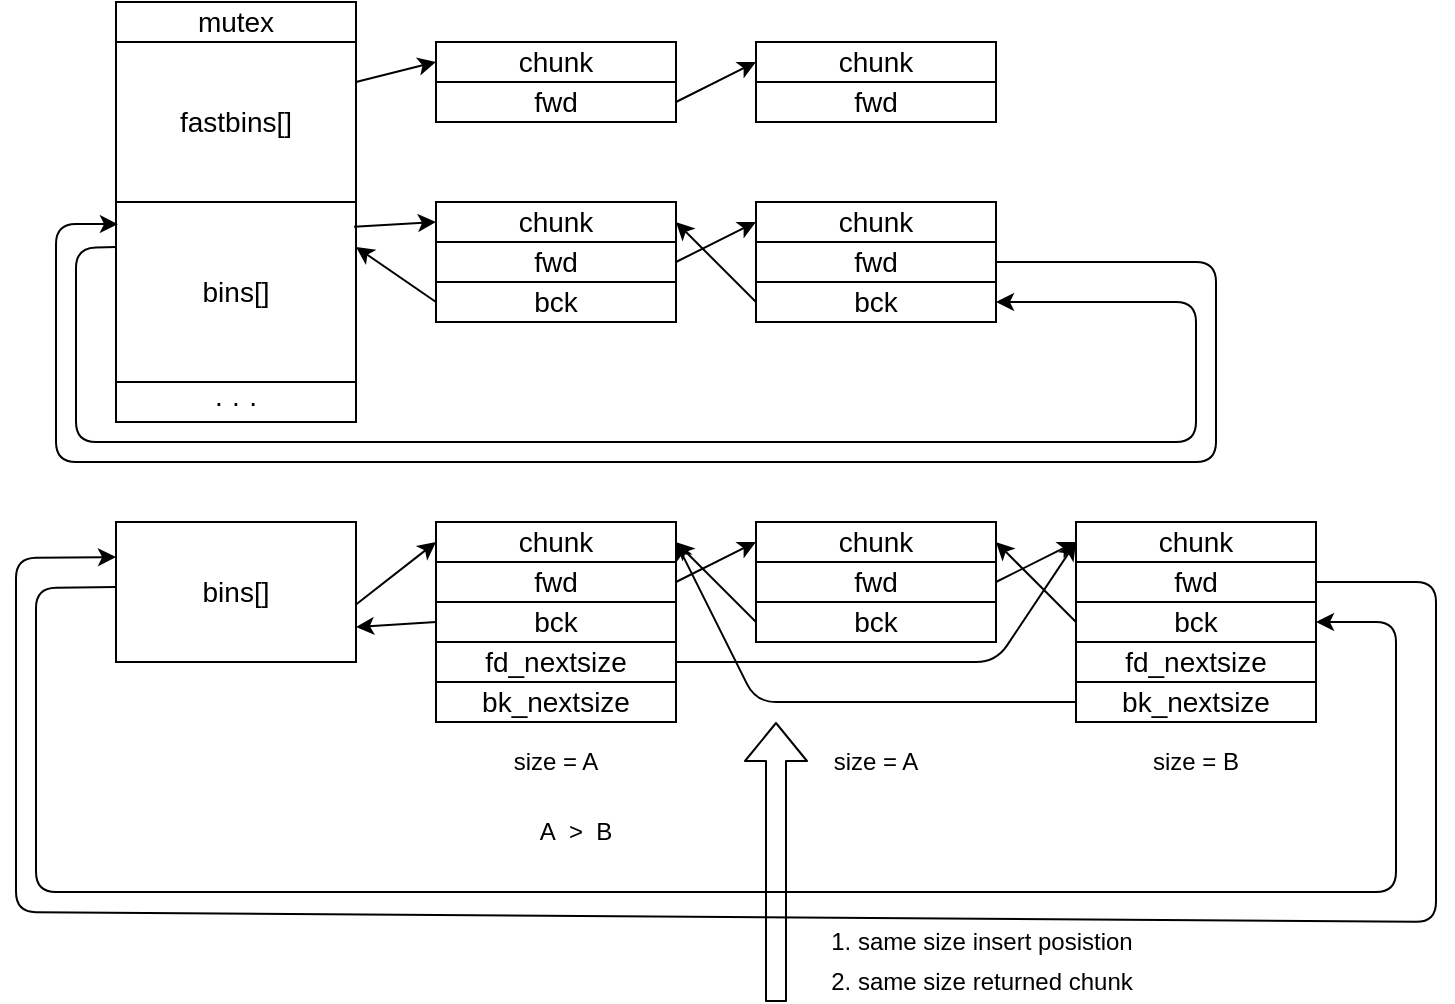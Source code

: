 <mxfile version="13.2.4" type="device"><diagram id="prtHgNgQTEPvFCAcTncT" name="Page-1"><mxGraphModel dx="1086" dy="785" grid="1" gridSize="10" guides="1" tooltips="1" connect="1" arrows="1" fold="1" page="1" pageScale="1" pageWidth="827" pageHeight="1169" math="0" shadow="0"><root><mxCell id="0"/><mxCell id="1" parent="0"/><mxCell id="kK6imS1S-Prrcd_jphet-1" value="mutex" style="rounded=0;whiteSpace=wrap;html=1;fontSize=14;" parent="1" vertex="1"><mxGeometry x="70" y="20" width="120" height="20" as="geometry"/></mxCell><mxCell id="kK6imS1S-Prrcd_jphet-2" value="fastbins[]" style="rounded=0;whiteSpace=wrap;html=1;fontSize=14;" parent="1" vertex="1"><mxGeometry x="70" y="40" width="120" height="80" as="geometry"/></mxCell><mxCell id="kK6imS1S-Prrcd_jphet-3" value="bins[]" style="rounded=0;whiteSpace=wrap;html=1;fontSize=14;" parent="1" vertex="1"><mxGeometry x="70" y="120" width="120" height="90" as="geometry"/></mxCell><mxCell id="kK6imS1S-Prrcd_jphet-4" value="· · ·" style="rounded=0;whiteSpace=wrap;html=1;fontSize=14;" parent="1" vertex="1"><mxGeometry x="70" y="210" width="120" height="20" as="geometry"/></mxCell><mxCell id="kK6imS1S-Prrcd_jphet-5" value="chunk" style="rounded=0;whiteSpace=wrap;html=1;fontSize=14;" parent="1" vertex="1"><mxGeometry x="230" y="40" width="120" height="20" as="geometry"/></mxCell><mxCell id="kK6imS1S-Prrcd_jphet-7" value="chunk" style="rounded=0;whiteSpace=wrap;html=1;fontSize=14;" parent="1" vertex="1"><mxGeometry x="390" y="40" width="120" height="20" as="geometry"/></mxCell><mxCell id="kK6imS1S-Prrcd_jphet-8" value="fwd" style="rounded=0;whiteSpace=wrap;html=1;fontSize=14;" parent="1" vertex="1"><mxGeometry x="230" y="60" width="120" height="20" as="geometry"/></mxCell><mxCell id="kK6imS1S-Prrcd_jphet-9" value="fwd" style="rounded=0;whiteSpace=wrap;html=1;fontSize=14;" parent="1" vertex="1"><mxGeometry x="390" y="60" width="120" height="20" as="geometry"/></mxCell><mxCell id="kK6imS1S-Prrcd_jphet-10" value="" style="endArrow=classic;html=1;fontSize=14;entryX=0;entryY=0.5;entryDx=0;entryDy=0;exitX=1;exitY=0.25;exitDx=0;exitDy=0;" parent="1" source="kK6imS1S-Prrcd_jphet-2" target="kK6imS1S-Prrcd_jphet-5" edge="1"><mxGeometry width="50" height="50" relative="1" as="geometry"><mxPoint x="180" y="60" as="sourcePoint"/><mxPoint x="370" y="130" as="targetPoint"/></mxGeometry></mxCell><mxCell id="kK6imS1S-Prrcd_jphet-11" value="" style="endArrow=classic;html=1;fontSize=14;exitX=1;exitY=0.5;exitDx=0;exitDy=0;entryX=0;entryY=0.5;entryDx=0;entryDy=0;" parent="1" source="kK6imS1S-Prrcd_jphet-8" target="kK6imS1S-Prrcd_jphet-7" edge="1"><mxGeometry width="50" height="50" relative="1" as="geometry"><mxPoint x="390" y="79.5" as="sourcePoint"/><mxPoint x="470" y="79.5" as="targetPoint"/></mxGeometry></mxCell><mxCell id="kK6imS1S-Prrcd_jphet-12" value="chunk" style="rounded=0;whiteSpace=wrap;html=1;fontSize=14;" parent="1" vertex="1"><mxGeometry x="230" y="120" width="120" height="20" as="geometry"/></mxCell><mxCell id="kK6imS1S-Prrcd_jphet-13" value="fwd" style="rounded=0;whiteSpace=wrap;html=1;fontSize=14;" parent="1" vertex="1"><mxGeometry x="230" y="140" width="120" height="20" as="geometry"/></mxCell><mxCell id="kK6imS1S-Prrcd_jphet-15" value="bck" style="rounded=0;whiteSpace=wrap;html=1;fontSize=14;" parent="1" vertex="1"><mxGeometry x="230" y="160" width="120" height="20" as="geometry"/></mxCell><mxCell id="kK6imS1S-Prrcd_jphet-16" value="chunk" style="rounded=0;whiteSpace=wrap;html=1;fontSize=14;" parent="1" vertex="1"><mxGeometry x="390" y="120" width="120" height="20" as="geometry"/></mxCell><mxCell id="kK6imS1S-Prrcd_jphet-17" value="fwd" style="rounded=0;whiteSpace=wrap;html=1;fontSize=14;" parent="1" vertex="1"><mxGeometry x="390" y="140" width="120" height="20" as="geometry"/></mxCell><mxCell id="kK6imS1S-Prrcd_jphet-18" value="bck" style="rounded=0;whiteSpace=wrap;html=1;fontSize=14;" parent="1" vertex="1"><mxGeometry x="390" y="160" width="120" height="20" as="geometry"/></mxCell><mxCell id="kK6imS1S-Prrcd_jphet-19" value="" style="endArrow=classic;html=1;fontSize=14;exitX=0.992;exitY=0.138;exitDx=0;exitDy=0;entryX=0;entryY=0.5;entryDx=0;entryDy=0;exitPerimeter=0;" parent="1" source="kK6imS1S-Prrcd_jphet-3" target="kK6imS1S-Prrcd_jphet-12" edge="1"><mxGeometry width="50" height="50" relative="1" as="geometry"><mxPoint x="380" y="270" as="sourcePoint"/><mxPoint x="430" y="220" as="targetPoint"/></mxGeometry></mxCell><mxCell id="kK6imS1S-Prrcd_jphet-20" value="" style="endArrow=classic;html=1;fontSize=14;exitX=1;exitY=0.5;exitDx=0;exitDy=0;entryX=0;entryY=0.5;entryDx=0;entryDy=0;" parent="1" source="kK6imS1S-Prrcd_jphet-13" target="kK6imS1S-Prrcd_jphet-16" edge="1"><mxGeometry width="50" height="50" relative="1" as="geometry"><mxPoint x="380" y="270" as="sourcePoint"/><mxPoint x="430" y="220" as="targetPoint"/></mxGeometry></mxCell><mxCell id="kK6imS1S-Prrcd_jphet-21" value="" style="endArrow=classic;html=1;fontSize=14;entryX=1;entryY=0.25;entryDx=0;entryDy=0;exitX=0;exitY=0.5;exitDx=0;exitDy=0;" parent="1" source="kK6imS1S-Prrcd_jphet-15" target="kK6imS1S-Prrcd_jphet-3" edge="1"><mxGeometry width="50" height="50" relative="1" as="geometry"><mxPoint x="410" y="340" as="sourcePoint"/><mxPoint x="460" y="290" as="targetPoint"/></mxGeometry></mxCell><mxCell id="kK6imS1S-Prrcd_jphet-22" value="" style="endArrow=classic;html=1;fontSize=14;entryX=1;entryY=0.5;entryDx=0;entryDy=0;exitX=0;exitY=0.5;exitDx=0;exitDy=0;" parent="1" source="kK6imS1S-Prrcd_jphet-18" target="kK6imS1S-Prrcd_jphet-12" edge="1"><mxGeometry width="50" height="50" relative="1" as="geometry"><mxPoint x="280" y="180" as="sourcePoint"/><mxPoint x="200" y="170" as="targetPoint"/></mxGeometry></mxCell><mxCell id="kK6imS1S-Prrcd_jphet-23" value="" style="endArrow=classic;html=1;fontSize=14;exitX=1;exitY=0.5;exitDx=0;exitDy=0;entryX=0.008;entryY=0.123;entryDx=0;entryDy=0;entryPerimeter=0;" parent="1" source="kK6imS1S-Prrcd_jphet-17" target="kK6imS1S-Prrcd_jphet-3" edge="1"><mxGeometry width="50" height="50" relative="1" as="geometry"><mxPoint x="590" y="150" as="sourcePoint"/><mxPoint x="20" y="140" as="targetPoint"/><Array as="points"><mxPoint x="620" y="150"/><mxPoint x="620" y="250"/><mxPoint x="40" y="250"/><mxPoint x="40" y="131"/></Array></mxGeometry></mxCell><mxCell id="kK6imS1S-Prrcd_jphet-24" value="" style="endArrow=classic;html=1;fontSize=14;entryX=1;entryY=0.5;entryDx=0;entryDy=0;exitX=0;exitY=0.25;exitDx=0;exitDy=0;" parent="1" source="kK6imS1S-Prrcd_jphet-3" target="kK6imS1S-Prrcd_jphet-18" edge="1"><mxGeometry width="50" height="50" relative="1" as="geometry"><mxPoint x="380" y="270" as="sourcePoint"/><mxPoint x="430" y="220" as="targetPoint"/><Array as="points"><mxPoint x="50" y="143"/><mxPoint x="50" y="240"/><mxPoint x="610" y="240"/><mxPoint x="610" y="170"/></Array></mxGeometry></mxCell><mxCell id="kK6imS1S-Prrcd_jphet-25" value="chunk" style="rounded=0;whiteSpace=wrap;html=1;fontSize=14;" parent="1" vertex="1"><mxGeometry x="230" y="280" width="120" height="20" as="geometry"/></mxCell><mxCell id="kK6imS1S-Prrcd_jphet-26" value="fwd" style="rounded=0;whiteSpace=wrap;html=1;fontSize=14;" parent="1" vertex="1"><mxGeometry x="230" y="300" width="120" height="20" as="geometry"/></mxCell><mxCell id="kK6imS1S-Prrcd_jphet-27" value="bck" style="rounded=0;whiteSpace=wrap;html=1;fontSize=14;" parent="1" vertex="1"><mxGeometry x="230" y="320" width="120" height="20" as="geometry"/></mxCell><mxCell id="kK6imS1S-Prrcd_jphet-28" value="fd_nextsize" style="rounded=0;whiteSpace=wrap;html=1;fontSize=14;" parent="1" vertex="1"><mxGeometry x="230" y="340" width="120" height="20" as="geometry"/></mxCell><mxCell id="kK6imS1S-Prrcd_jphet-29" value="bk_nextsize" style="rounded=0;whiteSpace=wrap;html=1;fontSize=14;" parent="1" vertex="1"><mxGeometry x="230" y="360" width="120" height="20" as="geometry"/></mxCell><mxCell id="kK6imS1S-Prrcd_jphet-30" value="chunk" style="rounded=0;whiteSpace=wrap;html=1;fontSize=14;" parent="1" vertex="1"><mxGeometry x="390" y="280" width="120" height="20" as="geometry"/></mxCell><mxCell id="kK6imS1S-Prrcd_jphet-31" value="fwd" style="rounded=0;whiteSpace=wrap;html=1;fontSize=14;" parent="1" vertex="1"><mxGeometry x="390" y="300" width="120" height="20" as="geometry"/></mxCell><mxCell id="kK6imS1S-Prrcd_jphet-32" value="bck" style="rounded=0;whiteSpace=wrap;html=1;fontSize=14;" parent="1" vertex="1"><mxGeometry x="390" y="320" width="120" height="20" as="geometry"/></mxCell><mxCell id="kK6imS1S-Prrcd_jphet-35" value="" style="endArrow=classic;html=1;fontSize=14;entryX=0;entryY=0.5;entryDx=0;entryDy=0;exitX=0.992;exitY=0.823;exitDx=0;exitDy=0;exitPerimeter=0;" parent="1" target="kK6imS1S-Prrcd_jphet-25" edge="1"><mxGeometry width="50" height="50" relative="1" as="geometry"><mxPoint x="189.04" y="321.99" as="sourcePoint"/><mxPoint x="430" y="315" as="targetPoint"/></mxGeometry></mxCell><mxCell id="kK6imS1S-Prrcd_jphet-36" value="" style="endArrow=classic;html=1;fontSize=14;entryX=0;entryY=0.5;entryDx=0;entryDy=0;exitX=1;exitY=0.5;exitDx=0;exitDy=0;" parent="1" source="kK6imS1S-Prrcd_jphet-26" target="kK6imS1S-Prrcd_jphet-30" edge="1"><mxGeometry width="50" height="50" relative="1" as="geometry"><mxPoint x="390" y="325" as="sourcePoint"/><mxPoint x="470" y="315" as="targetPoint"/></mxGeometry></mxCell><mxCell id="kK6imS1S-Prrcd_jphet-37" value="" style="endArrow=classic;html=1;fontSize=14;entryX=1;entryY=0.5;entryDx=0;entryDy=0;exitX=0;exitY=0.5;exitDx=0;exitDy=0;" parent="1" source="kK6imS1S-Prrcd_jphet-32" target="kK6imS1S-Prrcd_jphet-25" edge="1"><mxGeometry width="50" height="50" relative="1" as="geometry"><mxPoint x="380" y="365" as="sourcePoint"/><mxPoint x="430" y="315" as="targetPoint"/></mxGeometry></mxCell><mxCell id="kK6imS1S-Prrcd_jphet-38" value="" style="endArrow=classic;html=1;fontSize=14;entryX=1;entryY=0.75;entryDx=0;entryDy=0;exitX=0;exitY=0.5;exitDx=0;exitDy=0;" parent="1" source="kK6imS1S-Prrcd_jphet-27" target="kK6imS1S-Prrcd_jphet-42" edge="1"><mxGeometry width="50" height="50" relative="1" as="geometry"><mxPoint x="270" y="345" as="sourcePoint"/><mxPoint x="192.04" y="332" as="targetPoint"/></mxGeometry></mxCell><mxCell id="kK6imS1S-Prrcd_jphet-39" value="" style="endArrow=classic;html=1;fontSize=14;entryX=1;entryY=0.5;entryDx=0;entryDy=0;exitX=0;exitY=0.75;exitDx=0;exitDy=0;" parent="1" target="kK6imS1S-Prrcd_jphet-45" edge="1"><mxGeometry width="50" height="50" relative="1" as="geometry"><mxPoint x="70" y="312.5" as="sourcePoint"/><mxPoint x="560" y="435" as="targetPoint"/><Array as="points"><mxPoint x="30" y="313"/><mxPoint x="30" y="465"/><mxPoint x="710" y="465"/><mxPoint x="710" y="330"/></Array></mxGeometry></mxCell><mxCell id="kK6imS1S-Prrcd_jphet-41" value="" style="endArrow=classic;html=1;fontSize=14;entryX=0;entryY=0.25;entryDx=0;entryDy=0;exitX=1;exitY=0.5;exitDx=0;exitDy=0;" parent="1" source="kK6imS1S-Prrcd_jphet-44" target="kK6imS1S-Prrcd_jphet-42" edge="1"><mxGeometry width="50" height="50" relative="1" as="geometry"><mxPoint x="380" y="365" as="sourcePoint"/><mxPoint x="67" y="295.99" as="targetPoint"/><Array as="points"><mxPoint x="730" y="310"/><mxPoint x="730" y="480"/><mxPoint x="20" y="475"/><mxPoint x="20" y="298"/></Array></mxGeometry></mxCell><mxCell id="kK6imS1S-Prrcd_jphet-42" value="bins[]" style="rounded=0;whiteSpace=wrap;html=1;fontSize=14;" parent="1" vertex="1"><mxGeometry x="70" y="280" width="120" height="70" as="geometry"/></mxCell><mxCell id="kK6imS1S-Prrcd_jphet-43" value="chunk" style="rounded=0;whiteSpace=wrap;html=1;fontSize=14;" parent="1" vertex="1"><mxGeometry x="550" y="280" width="120" height="20" as="geometry"/></mxCell><mxCell id="kK6imS1S-Prrcd_jphet-44" value="fwd" style="rounded=0;whiteSpace=wrap;html=1;fontSize=14;" parent="1" vertex="1"><mxGeometry x="550" y="300" width="120" height="20" as="geometry"/></mxCell><mxCell id="kK6imS1S-Prrcd_jphet-45" value="bck" style="rounded=0;whiteSpace=wrap;html=1;fontSize=14;" parent="1" vertex="1"><mxGeometry x="550" y="320" width="120" height="20" as="geometry"/></mxCell><mxCell id="kK6imS1S-Prrcd_jphet-46" value="fd_nextsize" style="rounded=0;whiteSpace=wrap;html=1;fontSize=14;" parent="1" vertex="1"><mxGeometry x="550" y="340" width="120" height="20" as="geometry"/></mxCell><mxCell id="kK6imS1S-Prrcd_jphet-47" value="bk_nextsize" style="rounded=0;whiteSpace=wrap;html=1;fontSize=14;" parent="1" vertex="1"><mxGeometry x="550" y="360" width="120" height="20" as="geometry"/></mxCell><mxCell id="kK6imS1S-Prrcd_jphet-48" value="" style="endArrow=classic;html=1;fontSize=14;entryX=1;entryY=0.5;entryDx=0;entryDy=0;exitX=0;exitY=0.5;exitDx=0;exitDy=0;" parent="1" source="kK6imS1S-Prrcd_jphet-45" target="kK6imS1S-Prrcd_jphet-30" edge="1"><mxGeometry width="50" height="50" relative="1" as="geometry"><mxPoint x="530" y="430" as="sourcePoint"/><mxPoint x="450" y="390" as="targetPoint"/></mxGeometry></mxCell><mxCell id="kK6imS1S-Prrcd_jphet-49" value="" style="endArrow=classic;html=1;fontSize=14;entryX=0;entryY=0.5;entryDx=0;entryDy=0;exitX=1;exitY=0.5;exitDx=0;exitDy=0;" parent="1" source="kK6imS1S-Prrcd_jphet-31" target="kK6imS1S-Prrcd_jphet-43" edge="1"><mxGeometry width="50" height="50" relative="1" as="geometry"><mxPoint x="380" y="270" as="sourcePoint"/><mxPoint x="430" y="220" as="targetPoint"/></mxGeometry></mxCell><mxCell id="kK6imS1S-Prrcd_jphet-50" value="" style="endArrow=classic;html=1;fontSize=14;" parent="1" edge="1"><mxGeometry width="50" height="50" relative="1" as="geometry"><mxPoint x="350" y="350" as="sourcePoint"/><mxPoint x="550" y="290" as="targetPoint"/><Array as="points"><mxPoint x="510" y="350"/></Array></mxGeometry></mxCell><mxCell id="kK6imS1S-Prrcd_jphet-51" value="" style="endArrow=classic;html=1;fontSize=14;entryX=1;entryY=0.5;entryDx=0;entryDy=0;exitX=0;exitY=0.5;exitDx=0;exitDy=0;" parent="1" source="kK6imS1S-Prrcd_jphet-47" target="kK6imS1S-Prrcd_jphet-25" edge="1"><mxGeometry width="50" height="50" relative="1" as="geometry"><mxPoint x="380" y="270" as="sourcePoint"/><mxPoint x="430" y="220" as="targetPoint"/><Array as="points"><mxPoint x="390" y="370"/></Array></mxGeometry></mxCell><mxCell id="5QJNBkhX8pqeqVRjfFov-2" value="size = A" style="text;html=1;strokeColor=none;fillColor=none;align=center;verticalAlign=middle;whiteSpace=wrap;rounded=0;" vertex="1" parent="1"><mxGeometry x="250" y="390" width="80" height="20" as="geometry"/></mxCell><mxCell id="5QJNBkhX8pqeqVRjfFov-3" value="size = A" style="text;html=1;strokeColor=none;fillColor=none;align=center;verticalAlign=middle;whiteSpace=wrap;rounded=0;" vertex="1" parent="1"><mxGeometry x="410" y="390" width="80" height="20" as="geometry"/></mxCell><mxCell id="5QJNBkhX8pqeqVRjfFov-6" value="size = B" style="text;html=1;strokeColor=none;fillColor=none;align=center;verticalAlign=middle;whiteSpace=wrap;rounded=0;" vertex="1" parent="1"><mxGeometry x="570" y="390" width="80" height="20" as="geometry"/></mxCell><mxCell id="5QJNBkhX8pqeqVRjfFov-7" value="A&amp;nbsp; &amp;gt;&amp;nbsp; B" style="text;html=1;strokeColor=none;fillColor=none;align=center;verticalAlign=middle;whiteSpace=wrap;rounded=0;" vertex="1" parent="1"><mxGeometry x="260" y="425" width="80" height="20" as="geometry"/></mxCell><mxCell id="5QJNBkhX8pqeqVRjfFov-9" value="" style="shape=flexArrow;endArrow=classic;html=1;" edge="1" parent="1"><mxGeometry width="50" height="50" relative="1" as="geometry"><mxPoint x="400" y="520" as="sourcePoint"/><mxPoint x="400" y="380" as="targetPoint"/></mxGeometry></mxCell><mxCell id="5QJNBkhX8pqeqVRjfFov-10" style="edgeStyle=orthogonalEdgeStyle;rounded=0;orthogonalLoop=1;jettySize=auto;html=1;exitX=0.5;exitY=1;exitDx=0;exitDy=0;" edge="1" parent="1" source="5QJNBkhX8pqeqVRjfFov-3" target="5QJNBkhX8pqeqVRjfFov-3"><mxGeometry relative="1" as="geometry"/></mxCell><mxCell id="5QJNBkhX8pqeqVRjfFov-11" value="1. same size insert posistion" style="text;html=1;strokeColor=none;fillColor=none;align=center;verticalAlign=middle;whiteSpace=wrap;rounded=0;" vertex="1" parent="1"><mxGeometry x="410" y="480" width="186" height="20" as="geometry"/></mxCell><mxCell id="5QJNBkhX8pqeqVRjfFov-12" value="2. same size returned chunk" style="text;html=1;strokeColor=none;fillColor=none;align=center;verticalAlign=middle;whiteSpace=wrap;rounded=0;" vertex="1" parent="1"><mxGeometry x="410" y="500" width="186" height="20" as="geometry"/></mxCell></root></mxGraphModel></diagram></mxfile>